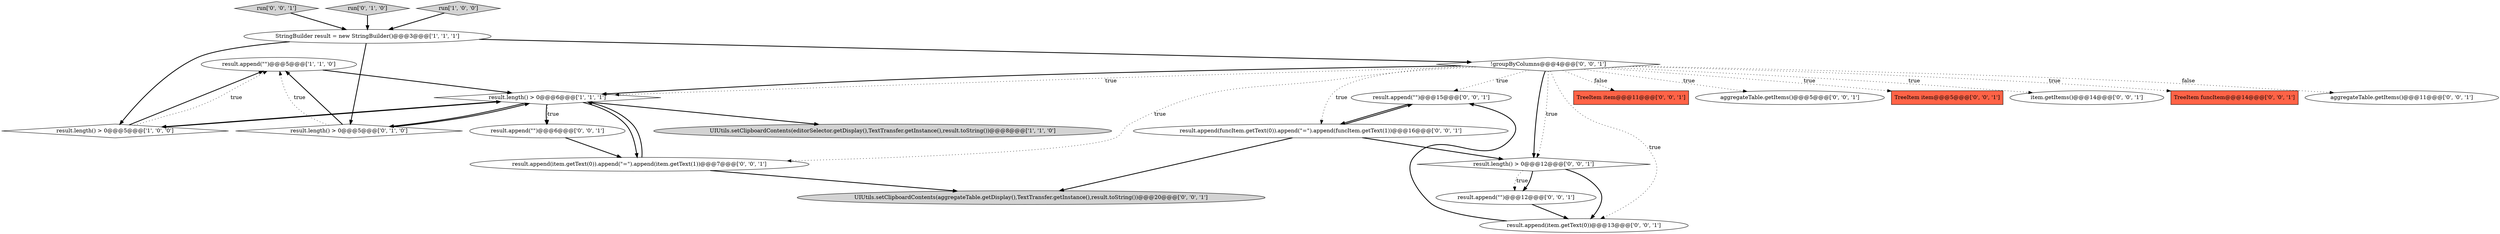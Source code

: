 digraph {
4 [style = filled, label = "result.append(\"\")@@@5@@@['1', '1', '0']", fillcolor = white, shape = ellipse image = "AAA0AAABBB1BBB"];
0 [style = filled, label = "result.length() > 0@@@5@@@['1', '0', '0']", fillcolor = white, shape = diamond image = "AAA0AAABBB1BBB"];
14 [style = filled, label = "result.append(\"\")@@@6@@@['0', '0', '1']", fillcolor = white, shape = ellipse image = "AAA0AAABBB3BBB"];
6 [style = filled, label = "result.length() > 0@@@5@@@['0', '1', '0']", fillcolor = white, shape = diamond image = "AAA0AAABBB2BBB"];
5 [style = filled, label = "UIUtils.setClipboardContents(editorSelector.getDisplay(),TextTransfer.getInstance(),result.toString())@@@8@@@['1', '1', '0']", fillcolor = lightgray, shape = ellipse image = "AAA0AAABBB1BBB"];
15 [style = filled, label = "run['0', '0', '1']", fillcolor = lightgray, shape = diamond image = "AAA0AAABBB3BBB"];
17 [style = filled, label = "result.append(\"\")@@@15@@@['0', '0', '1']", fillcolor = white, shape = ellipse image = "AAA0AAABBB3BBB"];
9 [style = filled, label = "UIUtils.setClipboardContents(aggregateTable.getDisplay(),TextTransfer.getInstance(),result.toString())@@@20@@@['0', '0', '1']", fillcolor = lightgray, shape = ellipse image = "AAA0AAABBB3BBB"];
11 [style = filled, label = "!groupByColumns@@@4@@@['0', '0', '1']", fillcolor = white, shape = diamond image = "AAA0AAABBB3BBB"];
1 [style = filled, label = "StringBuilder result = new StringBuilder()@@@3@@@['1', '1', '1']", fillcolor = white, shape = ellipse image = "AAA0AAABBB1BBB"];
16 [style = filled, label = "result.append(item.getText(0)).append(\"=\").append(item.getText(1))@@@7@@@['0', '0', '1']", fillcolor = white, shape = ellipse image = "AAA0AAABBB3BBB"];
22 [style = filled, label = "TreeItem item@@@11@@@['0', '0', '1']", fillcolor = tomato, shape = box image = "AAA0AAABBB3BBB"];
20 [style = filled, label = "aggregateTable.getItems()@@@5@@@['0', '0', '1']", fillcolor = white, shape = ellipse image = "AAA0AAABBB3BBB"];
7 [style = filled, label = "run['0', '1', '0']", fillcolor = lightgray, shape = diamond image = "AAA0AAABBB2BBB"];
18 [style = filled, label = "TreeItem item@@@5@@@['0', '0', '1']", fillcolor = tomato, shape = box image = "AAA0AAABBB3BBB"];
13 [style = filled, label = "item.getItems()@@@14@@@['0', '0', '1']", fillcolor = white, shape = ellipse image = "AAA0AAABBB3BBB"];
8 [style = filled, label = "TreeItem funcItem@@@14@@@['0', '0', '1']", fillcolor = tomato, shape = box image = "AAA0AAABBB3BBB"];
19 [style = filled, label = "result.append(funcItem.getText(0)).append(\"=\").append(funcItem.getText(1))@@@16@@@['0', '0', '1']", fillcolor = white, shape = ellipse image = "AAA0AAABBB3BBB"];
10 [style = filled, label = "result.append(item.getText(0))@@@13@@@['0', '0', '1']", fillcolor = white, shape = ellipse image = "AAA0AAABBB3BBB"];
2 [style = filled, label = "result.length() > 0@@@6@@@['1', '1', '1']", fillcolor = white, shape = diamond image = "AAA0AAABBB1BBB"];
3 [style = filled, label = "run['1', '0', '0']", fillcolor = lightgray, shape = diamond image = "AAA0AAABBB1BBB"];
21 [style = filled, label = "aggregateTable.getItems()@@@11@@@['0', '0', '1']", fillcolor = white, shape = ellipse image = "AAA0AAABBB3BBB"];
12 [style = filled, label = "result.length() > 0@@@12@@@['0', '0', '1']", fillcolor = white, shape = diamond image = "AAA0AAABBB3BBB"];
23 [style = filled, label = "result.append(\"\")@@@12@@@['0', '0', '1']", fillcolor = white, shape = ellipse image = "AAA0AAABBB3BBB"];
11->2 [style = dotted, label="true"];
0->4 [style = bold, label=""];
11->12 [style = bold, label=""];
19->9 [style = bold, label=""];
6->4 [style = bold, label=""];
14->16 [style = bold, label=""];
15->1 [style = bold, label=""];
11->10 [style = dotted, label="true"];
10->17 [style = bold, label=""];
11->12 [style = dotted, label="true"];
12->23 [style = dotted, label="true"];
23->10 [style = bold, label=""];
2->5 [style = bold, label=""];
17->19 [style = bold, label=""];
12->23 [style = bold, label=""];
1->6 [style = bold, label=""];
11->17 [style = dotted, label="true"];
2->14 [style = dotted, label="true"];
11->2 [style = bold, label=""];
6->2 [style = bold, label=""];
3->1 [style = bold, label=""];
4->2 [style = bold, label=""];
1->11 [style = bold, label=""];
16->2 [style = bold, label=""];
11->16 [style = dotted, label="true"];
12->10 [style = bold, label=""];
6->4 [style = dotted, label="true"];
11->8 [style = dotted, label="true"];
11->21 [style = dotted, label="false"];
11->19 [style = dotted, label="true"];
19->17 [style = bold, label=""];
11->18 [style = dotted, label="true"];
11->20 [style = dotted, label="true"];
11->22 [style = dotted, label="false"];
2->6 [style = bold, label=""];
2->16 [style = bold, label=""];
2->14 [style = bold, label=""];
2->0 [style = bold, label=""];
7->1 [style = bold, label=""];
0->4 [style = dotted, label="true"];
0->2 [style = bold, label=""];
11->13 [style = dotted, label="true"];
19->12 [style = bold, label=""];
1->0 [style = bold, label=""];
16->9 [style = bold, label=""];
}
